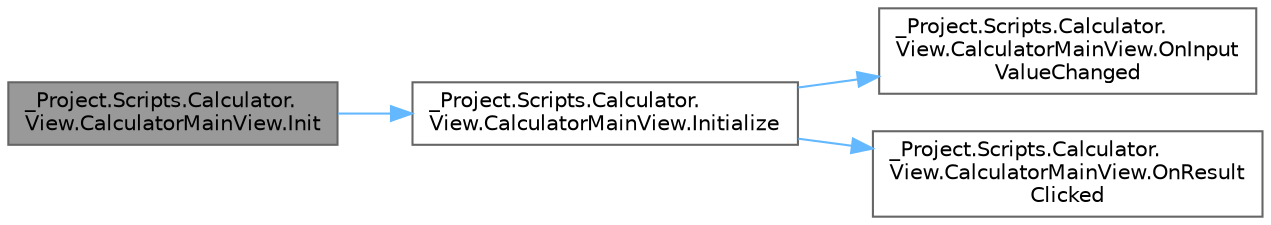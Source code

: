 digraph "_Project.Scripts.Calculator.View.CalculatorMainView.Init"
{
 // LATEX_PDF_SIZE
  bgcolor="transparent";
  edge [fontname=Helvetica,fontsize=10,labelfontname=Helvetica,labelfontsize=10];
  node [fontname=Helvetica,fontsize=10,shape=box,height=0.2,width=0.4];
  rankdir="LR";
  Node1 [id="Node000001",label="_Project.Scripts.Calculator.\lView.CalculatorMainView.Init",height=0.2,width=0.4,color="gray40", fillcolor="grey60", style="filled", fontcolor="black",tooltip="Метод инициализации вида калькулятора"];
  Node1 -> Node2 [id="edge1_Node000001_Node000002",color="steelblue1",style="solid",tooltip=" "];
  Node2 [id="Node000002",label="_Project.Scripts.Calculator.\lView.CalculatorMainView.Initialize",height=0.2,width=0.4,color="grey40", fillcolor="white", style="filled",URL="$class___project_1_1_scripts_1_1_calculator_1_1_view_1_1_calculator_main_view.html#a413e90932002b47754540d31a1009a59",tooltip="Инициализация пользовательского ввода в UI."];
  Node2 -> Node3 [id="edge2_Node000002_Node000003",color="steelblue1",style="solid",tooltip=" "];
  Node3 [id="Node000003",label="_Project.Scripts.Calculator.\lView.CalculatorMainView.OnInput\lValueChanged",height=0.2,width=0.4,color="grey40", fillcolor="white", style="filled",URL="$class___project_1_1_scripts_1_1_calculator_1_1_view_1_1_calculator_main_view.html#a69403f4f9f31f570b3762e55b31bb263",tooltip="Метод, отлавливающий изменения данных при вводе в строку"];
  Node2 -> Node4 [id="edge3_Node000002_Node000004",color="steelblue1",style="solid",tooltip=" "];
  Node4 [id="Node000004",label="_Project.Scripts.Calculator.\lView.CalculatorMainView.OnResult\lClicked",height=0.2,width=0.4,color="grey40", fillcolor="white", style="filled",URL="$class___project_1_1_scripts_1_1_calculator_1_1_view_1_1_calculator_main_view.html#a115f77cf15ec039c25ec7a6a14cd0860",tooltip="Метод, отправляющий выражение в решение при нажатии на кнопку Result."];
}
